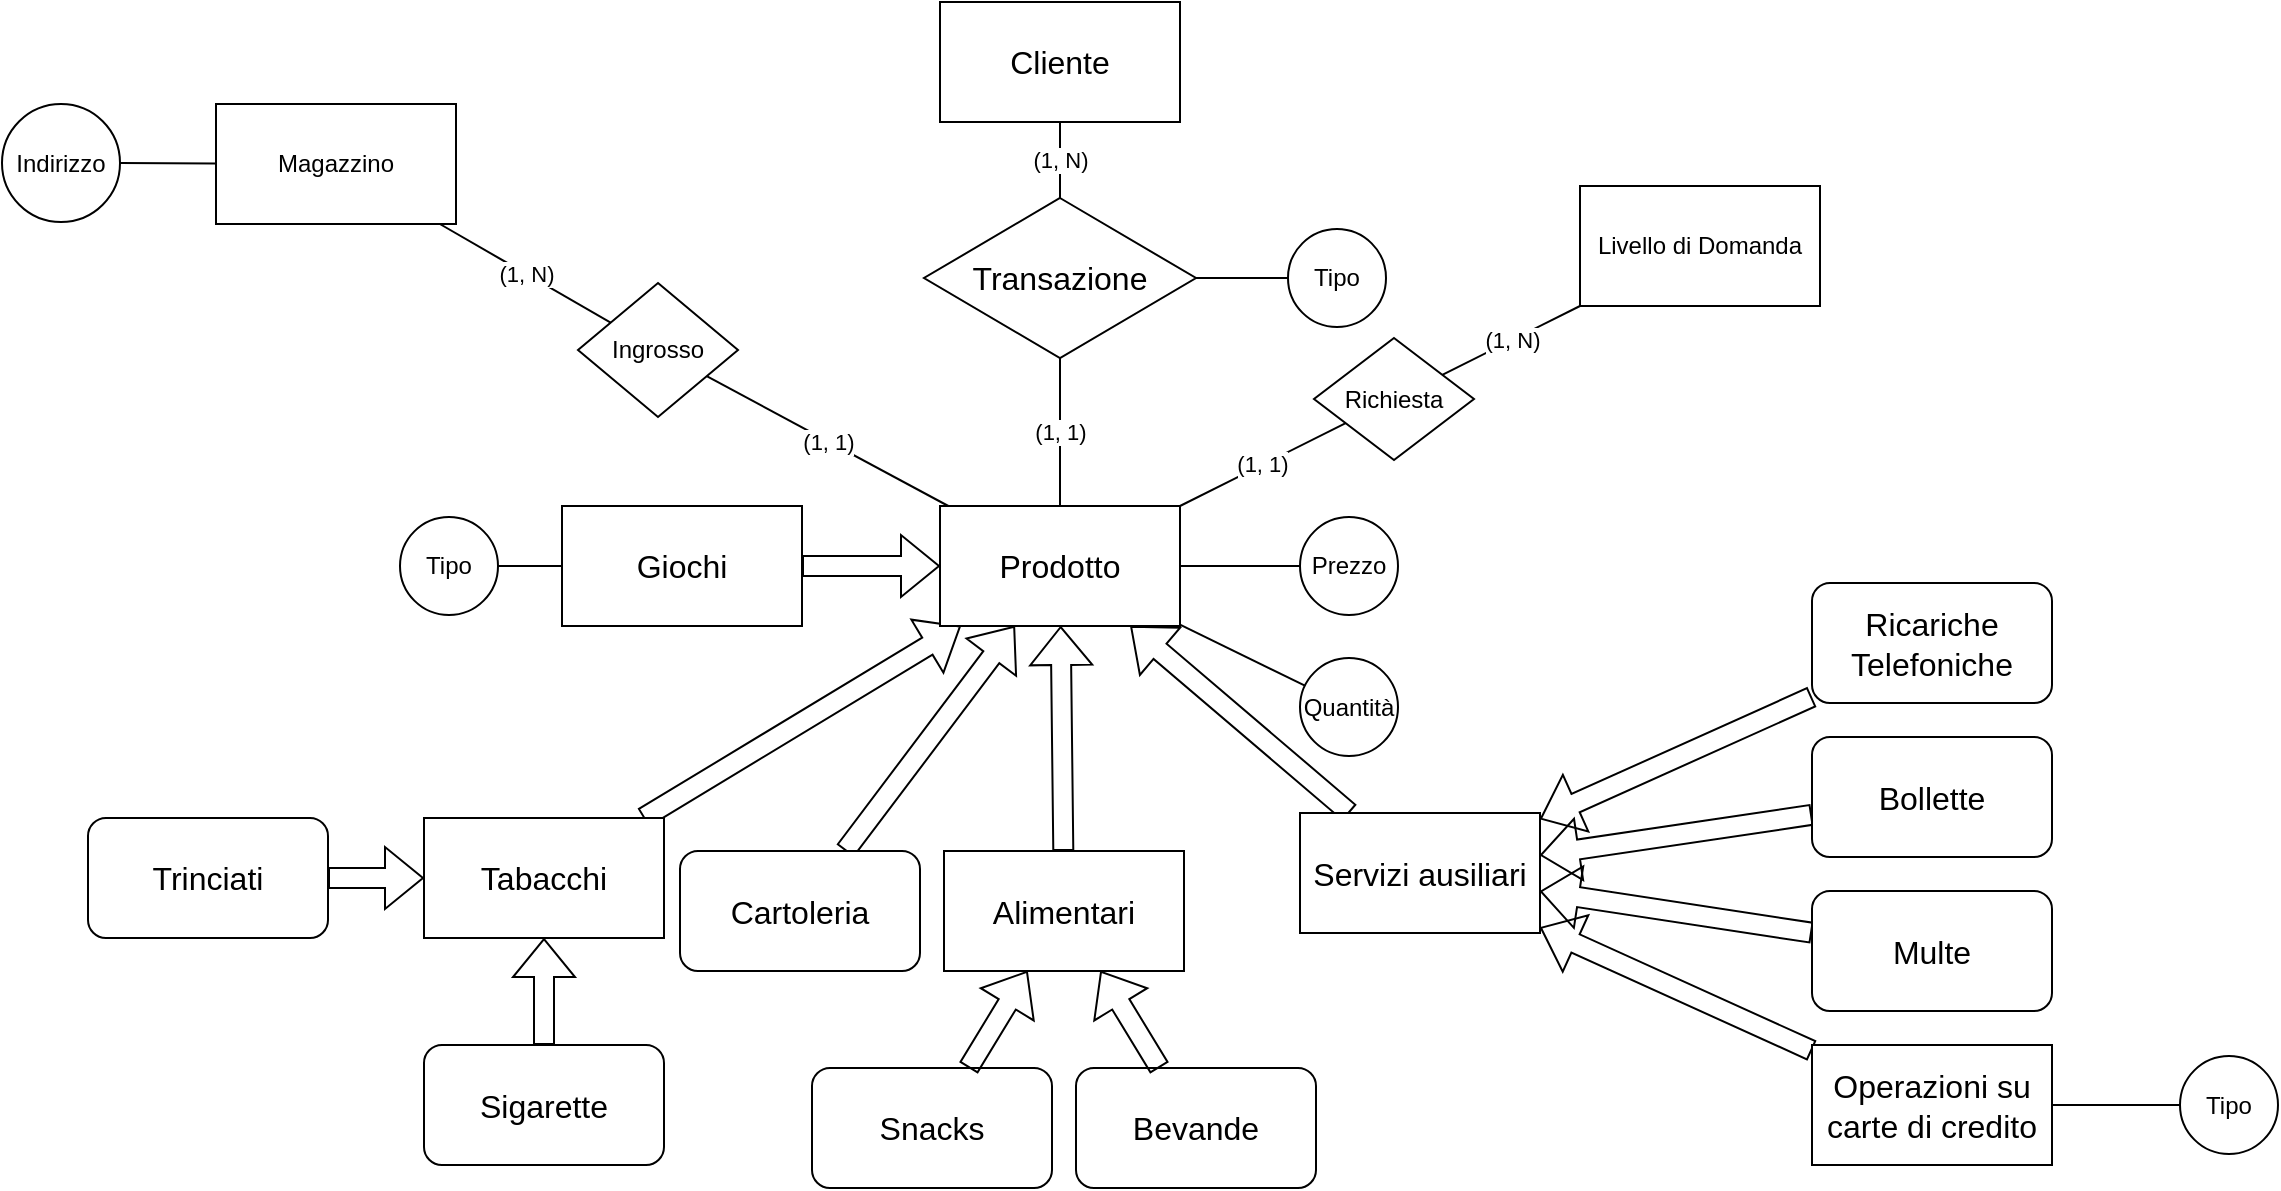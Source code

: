 <mxfile version="22.1.3" type="github">
  <diagram name="Page-1" id="yC7KV2Ko1jgtMiXsxVH6">
    <mxGraphModel dx="2260" dy="829" grid="0" gridSize="10" guides="1" tooltips="1" connect="1" arrows="1" fold="1" page="0" pageScale="1" pageWidth="850" pageHeight="1100" math="0" shadow="0">
      <root>
        <mxCell id="0" />
        <mxCell id="1" parent="0" />
        <mxCell id="NwfZpaaQpDAw_J0AIX61-1" value="Transazione" style="rhombus;whiteSpace=wrap;html=1;fontSize=16;" parent="1" vertex="1">
          <mxGeometry x="347" y="246" width="136" height="80" as="geometry" />
        </mxCell>
        <mxCell id="NwfZpaaQpDAw_J0AIX61-16" style="edgeStyle=none;curved=1;rounded=0;orthogonalLoop=1;jettySize=auto;html=1;fontSize=12;shape=flexArrow;" parent="1" source="NwfZpaaQpDAw_J0AIX61-15" target="NwfZpaaQpDAw_J0AIX61-10" edge="1">
          <mxGeometry relative="1" as="geometry" />
        </mxCell>
        <mxCell id="NwfZpaaQpDAw_J0AIX61-38" style="edgeStyle=none;curved=1;rounded=0;orthogonalLoop=1;jettySize=auto;html=1;fontSize=12;shape=flexArrow;" parent="1" source="NwfZpaaQpDAw_J0AIX61-36" target="NwfZpaaQpDAw_J0AIX61-10" edge="1">
          <mxGeometry relative="1" as="geometry" />
        </mxCell>
        <mxCell id="NwfZpaaQpDAw_J0AIX61-59" value="" style="edgeStyle=none;curved=1;rounded=0;orthogonalLoop=1;jettySize=auto;html=1;fontSize=12;shape=flexArrow;" parent="1" source="NwfZpaaQpDAw_J0AIX61-58" target="NwfZpaaQpDAw_J0AIX61-10" edge="1">
          <mxGeometry relative="1" as="geometry" />
        </mxCell>
        <mxCell id="NwfZpaaQpDAw_J0AIX61-82" style="edgeStyle=none;curved=1;rounded=0;orthogonalLoop=1;jettySize=auto;html=1;fontSize=12;shape=flexArrow;" parent="1" source="NwfZpaaQpDAw_J0AIX61-81" target="NwfZpaaQpDAw_J0AIX61-10" edge="1">
          <mxGeometry relative="1" as="geometry" />
        </mxCell>
        <mxCell id="NwfZpaaQpDAw_J0AIX61-87" style="edgeStyle=none;curved=1;rounded=0;orthogonalLoop=1;jettySize=auto;html=1;fontSize=12;shape=flexArrow;" parent="1" source="NwfZpaaQpDAw_J0AIX61-86" target="NwfZpaaQpDAw_J0AIX61-10" edge="1">
          <mxGeometry relative="1" as="geometry" />
        </mxCell>
        <mxCell id="NwfZpaaQpDAw_J0AIX61-10" value="&lt;div&gt;Prodotto&lt;/div&gt;" style="whiteSpace=wrap;html=1;fontSize=16;" parent="1" vertex="1">
          <mxGeometry x="355" y="400" width="120" height="60" as="geometry" />
        </mxCell>
        <mxCell id="NwfZpaaQpDAw_J0AIX61-15" value="Cartoleria" style="rounded=1;whiteSpace=wrap;html=1;fontSize=16;" parent="1" vertex="1">
          <mxGeometry x="225" y="572.5" width="120" height="60" as="geometry" />
        </mxCell>
        <mxCell id="NwfZpaaQpDAw_J0AIX61-20" value="&lt;div&gt;Snacks&lt;/div&gt;" style="whiteSpace=wrap;html=1;fontSize=16;rounded=1;" parent="1" vertex="1">
          <mxGeometry x="291" y="681" width="120" height="60" as="geometry" />
        </mxCell>
        <mxCell id="NwfZpaaQpDAw_J0AIX61-23" value="&lt;div&gt;Bevande&lt;/div&gt;" style="rounded=1;whiteSpace=wrap;html=1;fontSize=16;" parent="1" vertex="1">
          <mxGeometry x="423" y="681" width="120" height="60" as="geometry" />
        </mxCell>
        <mxCell id="NwfZpaaQpDAw_J0AIX61-28" value="&lt;div&gt;Cliente&lt;/div&gt;" style="rounded=0;whiteSpace=wrap;html=1;fontSize=16;" parent="1" vertex="1">
          <mxGeometry x="355" y="148" width="120" height="60" as="geometry" />
        </mxCell>
        <mxCell id="NwfZpaaQpDAw_J0AIX61-36" value="Giochi" style="rounded=0;whiteSpace=wrap;html=1;fontSize=16;" parent="1" vertex="1">
          <mxGeometry x="166" y="400" width="120" height="60" as="geometry" />
        </mxCell>
        <mxCell id="NwfZpaaQpDAw_J0AIX61-70" value="&lt;div&gt;&lt;br&gt;&lt;/div&gt;" style="edgeStyle=none;curved=1;rounded=0;orthogonalLoop=1;jettySize=auto;html=1;fontSize=12;shape=flexArrow;" parent="1" source="NwfZpaaQpDAw_J0AIX61-62" target="NwfZpaaQpDAw_J0AIX61-58" edge="1">
          <mxGeometry relative="1" as="geometry" />
        </mxCell>
        <mxCell id="NwfZpaaQpDAw_J0AIX61-71" style="edgeStyle=none;curved=1;rounded=0;orthogonalLoop=1;jettySize=auto;html=1;fontSize=12;shape=flexArrow;" parent="1" source="NwfZpaaQpDAw_J0AIX61-61" target="NwfZpaaQpDAw_J0AIX61-58" edge="1">
          <mxGeometry relative="1" as="geometry" />
        </mxCell>
        <mxCell id="NwfZpaaQpDAw_J0AIX61-72" style="edgeStyle=none;curved=1;rounded=0;orthogonalLoop=1;jettySize=auto;html=1;fontSize=12;shape=flexArrow;" parent="1" source="NwfZpaaQpDAw_J0AIX61-64" target="NwfZpaaQpDAw_J0AIX61-58" edge="1">
          <mxGeometry relative="1" as="geometry" />
        </mxCell>
        <mxCell id="NwfZpaaQpDAw_J0AIX61-73" style="edgeStyle=none;curved=1;rounded=0;orthogonalLoop=1;jettySize=auto;html=1;fontSize=12;shape=flexArrow;" parent="1" source="NwfZpaaQpDAw_J0AIX61-65" target="NwfZpaaQpDAw_J0AIX61-58" edge="1">
          <mxGeometry relative="1" as="geometry" />
        </mxCell>
        <mxCell id="NwfZpaaQpDAw_J0AIX61-58" value="Servizi ausiliari" style="whiteSpace=wrap;html=1;fontSize=16;" parent="1" vertex="1">
          <mxGeometry x="535" y="553.5" width="120" height="60" as="geometry" />
        </mxCell>
        <mxCell id="NwfZpaaQpDAw_J0AIX61-61" value="Bollette" style="rounded=1;whiteSpace=wrap;html=1;fontSize=16;" parent="1" vertex="1">
          <mxGeometry x="791" y="515.5" width="120" height="60" as="geometry" />
        </mxCell>
        <mxCell id="NwfZpaaQpDAw_J0AIX61-62" value="Ricariche Telefoniche" style="rounded=1;whiteSpace=wrap;html=1;fontSize=16;" parent="1" vertex="1">
          <mxGeometry x="791" y="438.5" width="120" height="60" as="geometry" />
        </mxCell>
        <mxCell id="NwfZpaaQpDAw_J0AIX61-64" value="Multe" style="rounded=1;whiteSpace=wrap;html=1;fontSize=16;" parent="1" vertex="1">
          <mxGeometry x="791" y="592.5" width="120" height="60" as="geometry" />
        </mxCell>
        <mxCell id="NwfZpaaQpDAw_J0AIX61-65" value="Operazioni su carte di credito" style="rounded=0;whiteSpace=wrap;html=1;fontSize=16;" parent="1" vertex="1">
          <mxGeometry x="791" y="669.5" width="120" height="60" as="geometry" />
        </mxCell>
        <mxCell id="NwfZpaaQpDAw_J0AIX61-83" style="edgeStyle=none;curved=1;rounded=0;orthogonalLoop=1;jettySize=auto;html=1;fontSize=12;shape=flexArrow;" parent="1" source="NwfZpaaQpDAw_J0AIX61-20" target="NwfZpaaQpDAw_J0AIX61-81" edge="1">
          <mxGeometry relative="1" as="geometry" />
        </mxCell>
        <mxCell id="NwfZpaaQpDAw_J0AIX61-84" style="edgeStyle=none;curved=1;rounded=0;orthogonalLoop=1;jettySize=auto;html=1;fontSize=12;shape=flexArrow;" parent="1" source="NwfZpaaQpDAw_J0AIX61-23" target="NwfZpaaQpDAw_J0AIX61-81" edge="1">
          <mxGeometry relative="1" as="geometry" />
        </mxCell>
        <mxCell id="NwfZpaaQpDAw_J0AIX61-81" value="Alimentari" style="rounded=0;whiteSpace=wrap;html=1;fontSize=16;" parent="1" vertex="1">
          <mxGeometry x="357" y="572.5" width="120" height="60" as="geometry" />
        </mxCell>
        <mxCell id="NwfZpaaQpDAw_J0AIX61-90" style="edgeStyle=none;curved=1;rounded=0;orthogonalLoop=1;jettySize=auto;html=1;fontSize=12;shape=flexArrow;" parent="1" source="NwfZpaaQpDAw_J0AIX61-88" target="NwfZpaaQpDAw_J0AIX61-86" edge="1">
          <mxGeometry relative="1" as="geometry" />
        </mxCell>
        <mxCell id="NwfZpaaQpDAw_J0AIX61-91" style="edgeStyle=none;curved=1;rounded=0;orthogonalLoop=1;jettySize=auto;html=1;fontSize=12;shape=flexArrow;" parent="1" source="NwfZpaaQpDAw_J0AIX61-89" target="NwfZpaaQpDAw_J0AIX61-86" edge="1">
          <mxGeometry relative="1" as="geometry" />
        </mxCell>
        <mxCell id="NwfZpaaQpDAw_J0AIX61-86" value="Tabacchi" style="rounded=0;whiteSpace=wrap;html=1;fontSize=16;" parent="1" vertex="1">
          <mxGeometry x="97" y="556" width="120" height="60" as="geometry" />
        </mxCell>
        <mxCell id="NwfZpaaQpDAw_J0AIX61-88" value="Trinciati" style="rounded=1;whiteSpace=wrap;html=1;fontSize=16;" parent="1" vertex="1">
          <mxGeometry x="-71" y="556" width="120" height="60" as="geometry" />
        </mxCell>
        <mxCell id="NwfZpaaQpDAw_J0AIX61-89" value="Sigarette" style="rounded=1;whiteSpace=wrap;html=1;fontSize=16;" parent="1" vertex="1">
          <mxGeometry x="97" y="669.5" width="120" height="60" as="geometry" />
        </mxCell>
        <mxCell id="BWnH7RUJTYlGTLS44q7B-9" value="(1, N)" style="endArrow=none;html=1;rounded=0;" edge="1" parent="1" source="NwfZpaaQpDAw_J0AIX61-1" target="NwfZpaaQpDAw_J0AIX61-28">
          <mxGeometry width="50" height="50" relative="1" as="geometry">
            <mxPoint x="594" y="427" as="sourcePoint" />
            <mxPoint x="644" y="377" as="targetPoint" />
          </mxGeometry>
        </mxCell>
        <mxCell id="BWnH7RUJTYlGTLS44q7B-10" value="(1, 1)" style="endArrow=none;html=1;rounded=0;" edge="1" parent="1" source="NwfZpaaQpDAw_J0AIX61-1" target="NwfZpaaQpDAw_J0AIX61-10">
          <mxGeometry width="50" height="50" relative="1" as="geometry">
            <mxPoint x="425" y="292" as="sourcePoint" />
            <mxPoint x="425" y="254" as="targetPoint" />
          </mxGeometry>
        </mxCell>
        <mxCell id="BWnH7RUJTYlGTLS44q7B-11" value="Tipo" style="ellipse;whiteSpace=wrap;html=1;aspect=fixed;" vertex="1" parent="1">
          <mxGeometry x="529" y="261.5" width="49" height="49" as="geometry" />
        </mxCell>
        <mxCell id="BWnH7RUJTYlGTLS44q7B-13" value="" style="endArrow=none;html=1;rounded=0;" edge="1" parent="1" source="BWnH7RUJTYlGTLS44q7B-11" target="NwfZpaaQpDAw_J0AIX61-1">
          <mxGeometry width="50" height="50" relative="1" as="geometry">
            <mxPoint x="594" y="427" as="sourcePoint" />
            <mxPoint x="644" y="377" as="targetPoint" />
          </mxGeometry>
        </mxCell>
        <mxCell id="BWnH7RUJTYlGTLS44q7B-15" value="Tipo" style="ellipse;whiteSpace=wrap;html=1;aspect=fixed;" vertex="1" parent="1">
          <mxGeometry x="975" y="675" width="49" height="49" as="geometry" />
        </mxCell>
        <mxCell id="BWnH7RUJTYlGTLS44q7B-16" value="" style="endArrow=none;html=1;rounded=0;" edge="1" parent="1" source="BWnH7RUJTYlGTLS44q7B-15" target="NwfZpaaQpDAw_J0AIX61-65">
          <mxGeometry width="50" height="50" relative="1" as="geometry">
            <mxPoint x="958.0" y="699.5" as="sourcePoint" />
            <mxPoint x="959" y="696.5" as="targetPoint" />
          </mxGeometry>
        </mxCell>
        <mxCell id="BWnH7RUJTYlGTLS44q7B-17" value="Tipo" style="ellipse;whiteSpace=wrap;html=1;aspect=fixed;" vertex="1" parent="1">
          <mxGeometry x="85" y="405.5" width="49" height="49" as="geometry" />
        </mxCell>
        <mxCell id="BWnH7RUJTYlGTLS44q7B-18" value="" style="endArrow=none;html=1;rounded=0;" edge="1" parent="1" source="BWnH7RUJTYlGTLS44q7B-17" target="NwfZpaaQpDAw_J0AIX61-36">
          <mxGeometry width="50" height="50" relative="1" as="geometry">
            <mxPoint x="139" y="376" as="sourcePoint" />
            <mxPoint x="189" y="326" as="targetPoint" />
          </mxGeometry>
        </mxCell>
        <mxCell id="BWnH7RUJTYlGTLS44q7B-19" value="Magazzino" style="rounded=0;whiteSpace=wrap;html=1;" vertex="1" parent="1">
          <mxGeometry x="-7" y="199" width="120" height="60" as="geometry" />
        </mxCell>
        <mxCell id="BWnH7RUJTYlGTLS44q7B-22" value="Ingrosso" style="rhombus;whiteSpace=wrap;html=1;" vertex="1" parent="1">
          <mxGeometry x="174" y="288.5" width="80" height="67" as="geometry" />
        </mxCell>
        <mxCell id="BWnH7RUJTYlGTLS44q7B-23" value="(1, N)" style="endArrow=none;html=1;rounded=0;" edge="1" parent="1" source="BWnH7RUJTYlGTLS44q7B-19" target="BWnH7RUJTYlGTLS44q7B-22">
          <mxGeometry width="50" height="50" relative="1" as="geometry">
            <mxPoint x="594" y="463" as="sourcePoint" />
            <mxPoint x="644" y="413" as="targetPoint" />
          </mxGeometry>
        </mxCell>
        <mxCell id="BWnH7RUJTYlGTLS44q7B-24" value="(1, 1)" style="endArrow=none;html=1;rounded=0;" edge="1" parent="1" source="NwfZpaaQpDAw_J0AIX61-10" target="BWnH7RUJTYlGTLS44q7B-22">
          <mxGeometry width="50" height="50" relative="1" as="geometry">
            <mxPoint x="115" y="269" as="sourcePoint" />
            <mxPoint x="200" y="318" as="targetPoint" />
          </mxGeometry>
        </mxCell>
        <mxCell id="BWnH7RUJTYlGTLS44q7B-25" value="Indirizzo" style="ellipse;whiteSpace=wrap;html=1;aspect=fixed;" vertex="1" parent="1">
          <mxGeometry x="-114" y="199" width="59" height="59" as="geometry" />
        </mxCell>
        <mxCell id="BWnH7RUJTYlGTLS44q7B-26" value="" style="endArrow=none;html=1;rounded=0;" edge="1" parent="1" source="BWnH7RUJTYlGTLS44q7B-25" target="BWnH7RUJTYlGTLS44q7B-19">
          <mxGeometry width="50" height="50" relative="1" as="geometry">
            <mxPoint x="-78" y="364.5" as="sourcePoint" />
            <mxPoint x="-189" y="223.5" as="targetPoint" />
          </mxGeometry>
        </mxCell>
        <mxCell id="BWnH7RUJTYlGTLS44q7B-27" value="&lt;div&gt;Prezzo&lt;/div&gt;" style="ellipse;whiteSpace=wrap;html=1;aspect=fixed;" vertex="1" parent="1">
          <mxGeometry x="535" y="405.5" width="49" height="49" as="geometry" />
        </mxCell>
        <mxCell id="BWnH7RUJTYlGTLS44q7B-28" value="Quantità" style="ellipse;whiteSpace=wrap;html=1;aspect=fixed;" vertex="1" parent="1">
          <mxGeometry x="535" y="476" width="49" height="49" as="geometry" />
        </mxCell>
        <mxCell id="BWnH7RUJTYlGTLS44q7B-29" value="" style="endArrow=none;html=1;rounded=0;" edge="1" parent="1" source="BWnH7RUJTYlGTLS44q7B-27" target="NwfZpaaQpDAw_J0AIX61-10">
          <mxGeometry width="50" height="50" relative="1" as="geometry">
            <mxPoint x="545" y="332" as="sourcePoint" />
            <mxPoint x="493" y="332" as="targetPoint" />
          </mxGeometry>
        </mxCell>
        <mxCell id="BWnH7RUJTYlGTLS44q7B-30" value="" style="endArrow=none;html=1;rounded=0;" edge="1" parent="1" source="BWnH7RUJTYlGTLS44q7B-28" target="NwfZpaaQpDAw_J0AIX61-10">
          <mxGeometry width="50" height="50" relative="1" as="geometry">
            <mxPoint x="540" y="418" as="sourcePoint" />
            <mxPoint x="485" y="429" as="targetPoint" />
          </mxGeometry>
        </mxCell>
        <mxCell id="BWnH7RUJTYlGTLS44q7B-31" value="Livello di Domanda" style="rounded=0;whiteSpace=wrap;html=1;" vertex="1" parent="1">
          <mxGeometry x="675" y="240" width="120" height="60" as="geometry" />
        </mxCell>
        <mxCell id="BWnH7RUJTYlGTLS44q7B-32" value="(1, 1)" style="endArrow=none;html=1;rounded=0;" edge="1" parent="1" source="BWnH7RUJTYlGTLS44q7B-33" target="NwfZpaaQpDAw_J0AIX61-10">
          <mxGeometry width="50" height="50" relative="1" as="geometry">
            <mxPoint x="572" y="359" as="sourcePoint" />
            <mxPoint x="495" y="439" as="targetPoint" />
          </mxGeometry>
        </mxCell>
        <mxCell id="BWnH7RUJTYlGTLS44q7B-33" value="Richiesta" style="rhombus;whiteSpace=wrap;html=1;" vertex="1" parent="1">
          <mxGeometry x="542" y="316" width="80" height="61" as="geometry" />
        </mxCell>
        <mxCell id="BWnH7RUJTYlGTLS44q7B-34" value="(1, N)" style="endArrow=none;html=1;rounded=0;" edge="1" parent="1" source="BWnH7RUJTYlGTLS44q7B-31" target="BWnH7RUJTYlGTLS44q7B-33">
          <mxGeometry width="50" height="50" relative="1" as="geometry">
            <mxPoint x="591" y="362" as="sourcePoint" />
            <mxPoint x="485" y="412" as="targetPoint" />
          </mxGeometry>
        </mxCell>
      </root>
    </mxGraphModel>
  </diagram>
</mxfile>
